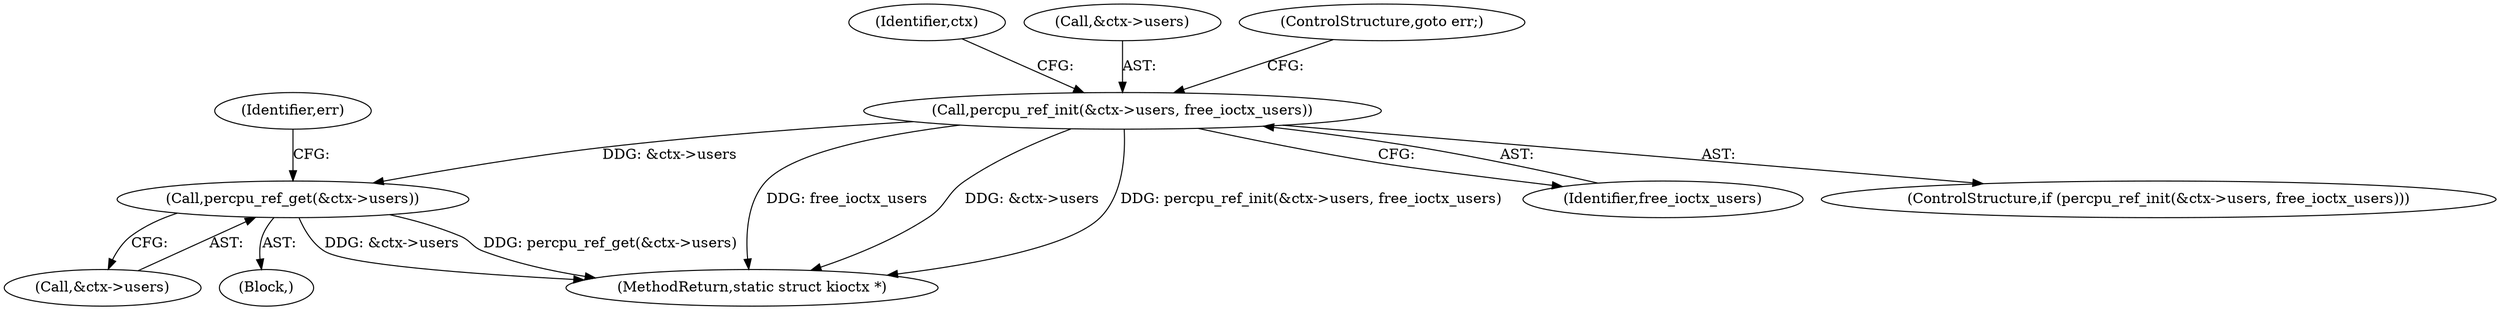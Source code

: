 digraph "0_linux_d558023207e008a4476a3b7bb8706b2a2bf5d84f@pointer" {
"1000183" [label="(Call,percpu_ref_init(&ctx->users, free_ioctx_users))"];
"1000303" [label="(Call,percpu_ref_get(&ctx->users))"];
"1000309" [label="(Identifier,err)"];
"1000194" [label="(Identifier,ctx)"];
"1000303" [label="(Call,percpu_ref_get(&ctx->users))"];
"1000184" [label="(Call,&ctx->users)"];
"1000304" [label="(Call,&ctx->users)"];
"1000361" [label="(MethodReturn,static struct kioctx *)"];
"1000183" [label="(Call,percpu_ref_init(&ctx->users, free_ioctx_users))"];
"1000188" [label="(Identifier,free_ioctx_users)"];
"1000189" [label="(ControlStructure,goto err;)"];
"1000106" [label="(Block,)"];
"1000182" [label="(ControlStructure,if (percpu_ref_init(&ctx->users, free_ioctx_users)))"];
"1000183" -> "1000182"  [label="AST: "];
"1000183" -> "1000188"  [label="CFG: "];
"1000184" -> "1000183"  [label="AST: "];
"1000188" -> "1000183"  [label="AST: "];
"1000189" -> "1000183"  [label="CFG: "];
"1000194" -> "1000183"  [label="CFG: "];
"1000183" -> "1000361"  [label="DDG: free_ioctx_users"];
"1000183" -> "1000361"  [label="DDG: &ctx->users"];
"1000183" -> "1000361"  [label="DDG: percpu_ref_init(&ctx->users, free_ioctx_users)"];
"1000183" -> "1000303"  [label="DDG: &ctx->users"];
"1000303" -> "1000106"  [label="AST: "];
"1000303" -> "1000304"  [label="CFG: "];
"1000304" -> "1000303"  [label="AST: "];
"1000309" -> "1000303"  [label="CFG: "];
"1000303" -> "1000361"  [label="DDG: &ctx->users"];
"1000303" -> "1000361"  [label="DDG: percpu_ref_get(&ctx->users)"];
}
